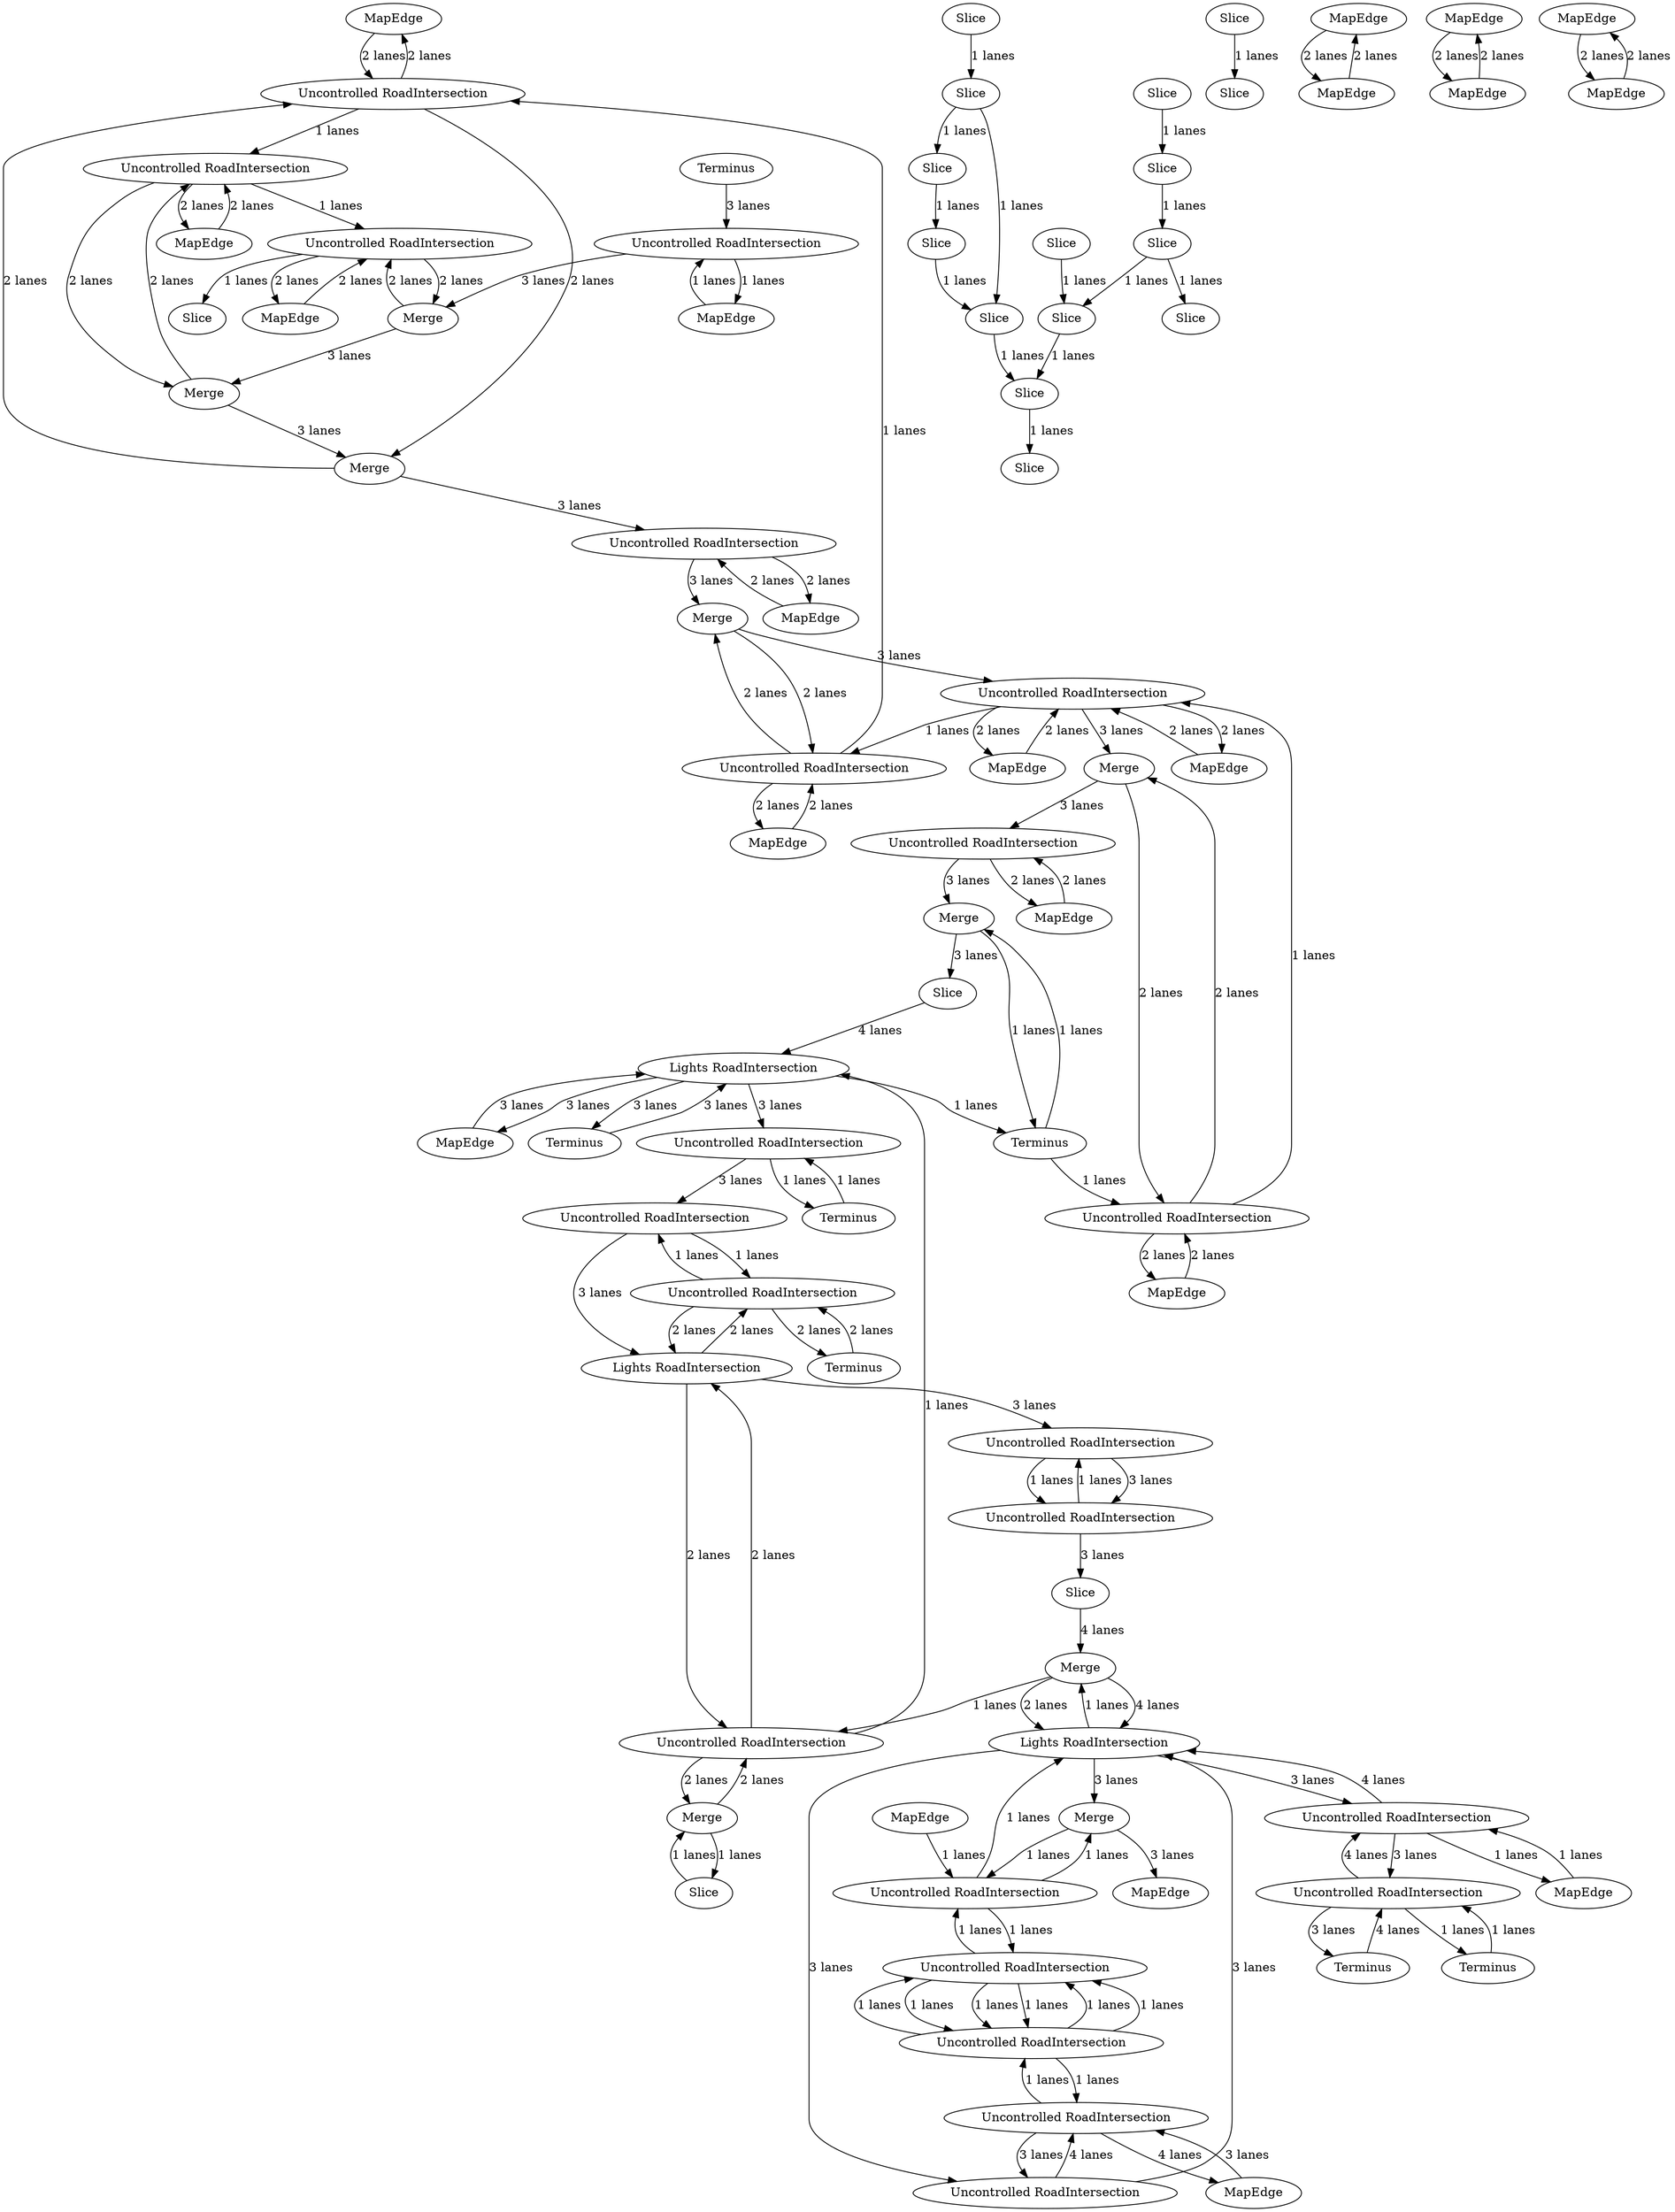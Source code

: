 digraph {
    0 [ label = "MapEdge" ]
    1 [ label = "Merge" ]
    2 [ label = "MapEdge" ]
    3 [ label = "Merge" ]
    4 [ label = "MapEdge" ]
    5 [ label = "Merge" ]
    6 [ label = "Uncontrolled RoadIntersection" ]
    7 [ label = "MapEdge" ]
    8 [ label = "MapEdge" ]
    9 [ label = "MapEdge" ]
    10 [ label = "Uncontrolled RoadIntersection" ]
    11 [ label = "MapEdge" ]
    12 [ label = "MapEdge" ]
    13 [ label = "Uncontrolled RoadIntersection" ]
    14 [ label = "MapEdge" ]
    15 [ label = "Merge" ]
    16 [ label = "MapEdge" ]
    17 [ label = "Merge" ]
    18 [ label = "Slice" ]
    19 [ label = "Slice" ]
    20 [ label = "Terminus" ]
    21 [ label = "MapEdge" ]
    22 [ label = "MapEdge" ]
    23 [ label = "Slice" ]
    24 [ label = "Slice" ]
    25 [ label = "Slice" ]
    26 [ label = "Terminus" ]
    27 [ label = "Slice" ]
    28 [ label = "Slice" ]
    29 [ label = "Merge" ]
    30 [ label = "Lights RoadIntersection" ]
    31 [ label = "Slice" ]
    32 [ label = "Slice" ]
    33 [ label = "Merge" ]
    34 [ label = "Uncontrolled RoadIntersection" ]
    35 [ label = "Uncontrolled RoadIntersection" ]
    36 [ label = "Uncontrolled RoadIntersection" ]
    37 [ label = "Uncontrolled RoadIntersection" ]
    38 [ label = "Lights RoadIntersection" ]
    39 [ label = "Terminus" ]
    40 [ label = "Uncontrolled RoadIntersection" ]
    41 [ label = "MapEdge" ]
    42 [ label = "Terminus" ]
    43 [ label = "Slice" ]
    44 [ label = "Slice" ]
    45 [ label = "Slice" ]
    46 [ label = "Slice" ]
    47 [ label = "Slice" ]
    48 [ label = "Slice" ]
    49 [ label = "Slice" ]
    50 [ label = "Slice" ]
    51 [ label = "Uncontrolled RoadIntersection" ]
    52 [ label = "MapEdge" ]
    53 [ label = "Slice" ]
    54 [ label = "Uncontrolled RoadIntersection" ]
    55 [ label = "Uncontrolled RoadIntersection" ]
    56 [ label = "Uncontrolled RoadIntersection" ]
    57 [ label = "Uncontrolled RoadIntersection" ]
    58 [ label = "Uncontrolled RoadIntersection" ]
    59 [ label = "Uncontrolled RoadIntersection" ]
    60 [ label = "Terminus" ]
    61 [ label = "Lights RoadIntersection" ]
    62 [ label = "MapEdge" ]
    63 [ label = "Uncontrolled RoadIntersection" ]
    64 [ label = "Terminus" ]
    65 [ label = "Uncontrolled RoadIntersection" ]
    66 [ label = "Uncontrolled RoadIntersection" ]
    67 [ label = "Uncontrolled RoadIntersection" ]
    68 [ label = "Uncontrolled RoadIntersection" ]
    69 [ label = "Merge" ]
    70 [ label = "Merge" ]
    71 [ label = "Uncontrolled RoadIntersection" ]
    72 [ label = "MapEdge" ]
    73 [ label = "MapEdge" ]
    74 [ label = "Slice" ]
    75 [ label = "Uncontrolled RoadIntersection" ]
    76 [ label = "Terminus" ]
    77 [ label = "MapEdge" ]
    78 [ label = "MapEdge" ]
    79 [ label = "MapEdge" ]
    80 [ label = "MapEdge" ]
    0 -> 56 [ label = "2 lanes" ]
    56 -> 0 [ label = "2 lanes" ]
    56 -> 1 [ label = "2 lanes" ]
    1 -> 56 [ label = "2 lanes" ]
    2 -> 55 [ label = "2 lanes" ]
    55 -> 2 [ label = "2 lanes" ]
    55 -> 3 [ label = "2 lanes" ]
    3 -> 55 [ label = "2 lanes" ]
    4 -> 54 [ label = "2 lanes" ]
    54 -> 4 [ label = "2 lanes" ]
    54 -> 5 [ label = "2 lanes" ]
    5 -> 54 [ label = "2 lanes" ]
    6 -> 7 [ label = "2 lanes" ]
    7 -> 6 [ label = "2 lanes" ]
    8 -> 58 [ label = "2 lanes" ]
    58 -> 8 [ label = "2 lanes" ]
    58 -> 9 [ label = "2 lanes" ]
    9 -> 58 [ label = "2 lanes" ]
    10 -> 11 [ label = "1 lanes" ]
    11 -> 10 [ label = "1 lanes" ]
    12 -> 13 [ label = "1 lanes" ]
    13 -> 12 [ label = "1 lanes" ]
    14 -> 59 [ label = "2 lanes" ]
    59 -> 14 [ label = "2 lanes" ]
    59 -> 15 [ label = "2 lanes" ]
    15 -> 59 [ label = "2 lanes" ]
    16 -> 57 [ label = "2 lanes" ]
    57 -> 16 [ label = "2 lanes" ]
    57 -> 17 [ label = "2 lanes" ]
    17 -> 57 [ label = "2 lanes" ]
    50 -> 18 [ label = "1 lanes" ]
    19 -> 50 [ label = "1 lanes" ]
    13 -> 75 [ label = "3 lanes" ]
    75 -> 13 [ label = "4 lanes" ]
    75 -> 20 [ label = "3 lanes" ]
    20 -> 75 [ label = "4 lanes" ]
    21 -> 61 [ label = "3 lanes" ]
    61 -> 21 [ label = "3 lanes" ]
    69 -> 22 [ label = "3 lanes" ]
    49 -> 23 [ label = "1 lanes" ]
    45 -> 49 [ label = "1 lanes" ]
    24 -> 45 [ label = "1 lanes" ]
    25 -> 24 [ label = "1 lanes" ]
    26 -> 10 [ label = "3 lanes" ]
    10 -> 5 [ label = "3 lanes" ]
    5 -> 3 [ label = "3 lanes" ]
    3 -> 1 [ label = "3 lanes" ]
    1 -> 6 [ label = "3 lanes" ]
    6 -> 17 [ label = "3 lanes" ]
    17 -> 58 [ label = "3 lanes" ]
    58 -> 15 [ label = "3 lanes" ]
    15 -> 40 [ label = "3 lanes" ]
    40 -> 33 [ label = "3 lanes" ]
    33 -> 27 [ label = "3 lanes" ]
    28 -> 29 [ label = "4 lanes" ]
    29 -> 30 [ label = "4 lanes" ]
    27 -> 61 [ label = "4 lanes" ]
    61 -> 63 [ label = "3 lanes" ]
    63 -> 35 [ label = "3 lanes" ]
    35 -> 38 [ label = "3 lanes" ]
    38 -> 37 [ label = "3 lanes" ]
    37 -> 36 [ label = "3 lanes" ]
    36 -> 28 [ label = "3 lanes" ]
    30 -> 69 [ label = "3 lanes" ]
    29 -> 30 [ label = "2 lanes" ]
    32 -> 31 [ label = "1 lanes" ]
    33 -> 60 [ label = "1 lanes" ]
    60 -> 33 [ label = "1 lanes" ]
    34 -> 35 [ label = "1 lanes" ]
    35 -> 34 [ label = "1 lanes" ]
    36 -> 37 [ label = "1 lanes" ]
    37 -> 36 [ label = "1 lanes" ]
    38 -> 34 [ label = "2 lanes" ]
    34 -> 38 [ label = "2 lanes" ]
    34 -> 39 [ label = "2 lanes" ]
    39 -> 34 [ label = "2 lanes" ]
    40 -> 41 [ label = "2 lanes" ]
    41 -> 40 [ label = "2 lanes" ]
    42 -> 61 [ label = "3 lanes" ]
    61 -> 42 [ label = "3 lanes" ]
    30 -> 13 [ label = "3 lanes" ]
    13 -> 30 [ label = "4 lanes" ]
    46 -> 25 [ label = "1 lanes" ]
    43 -> 46 [ label = "1 lanes" ]
    44 -> 19 [ label = "1 lanes" ]
    46 -> 45 [ label = "1 lanes" ]
    48 -> 47 [ label = "1 lanes" ]
    47 -> 49 [ label = "1 lanes" ]
    50 -> 47 [ label = "1 lanes" ]
    51 -> 30 [ label = "3 lanes" ]
    30 -> 51 [ label = "3 lanes" ]
    52 -> 65 [ label = "3 lanes" ]
    65 -> 52 [ label = "4 lanes" ]
    65 -> 51 [ label = "3 lanes" ]
    51 -> 65 [ label = "4 lanes" ]
    54 -> 53 [ label = "1 lanes" ]
    55 -> 54 [ label = "1 lanes" ]
    56 -> 55 [ label = "1 lanes" ]
    57 -> 56 [ label = "1 lanes" ]
    58 -> 57 [ label = "1 lanes" ]
    59 -> 58 [ label = "1 lanes" ]
    60 -> 59 [ label = "1 lanes" ]
    61 -> 60 [ label = "1 lanes" ]
    71 -> 61 [ label = "1 lanes" ]
    29 -> 71 [ label = "1 lanes" ]
    30 -> 29 [ label = "1 lanes" ]
    68 -> 30 [ label = "1 lanes" ]
    62 -> 68 [ label = "1 lanes" ]
    63 -> 64 [ label = "1 lanes" ]
    64 -> 63 [ label = "1 lanes" ]
    65 -> 66 [ label = "1 lanes" ]
    66 -> 65 [ label = "1 lanes" ]
    66 -> 67 [ label = "1 lanes" ]
    67 -> 66 [ label = "1 lanes" ]
    66 -> 67 [ label = "1 lanes" ]
    67 -> 66 [ label = "1 lanes" ]
    67 -> 68 [ label = "1 lanes" ]
    68 -> 67 [ label = "1 lanes" ]
    68 -> 69 [ label = "1 lanes" ]
    69 -> 68 [ label = "1 lanes" ]
    66 -> 67 [ label = "1 lanes" ]
    67 -> 66 [ label = "1 lanes" ]
    70 -> 71 [ label = "2 lanes" ]
    71 -> 70 [ label = "2 lanes" ]
    71 -> 38 [ label = "2 lanes" ]
    38 -> 71 [ label = "2 lanes" ]
    72 -> 73 [ label = "2 lanes" ]
    73 -> 72 [ label = "2 lanes" ]
    74 -> 70 [ label = "1 lanes" ]
    70 -> 74 [ label = "1 lanes" ]
    75 -> 76 [ label = "1 lanes" ]
    76 -> 75 [ label = "1 lanes" ]
    77 -> 78 [ label = "2 lanes" ]
    78 -> 77 [ label = "2 lanes" ]
    79 -> 80 [ label = "2 lanes" ]
    80 -> 79 [ label = "2 lanes" ]
}
